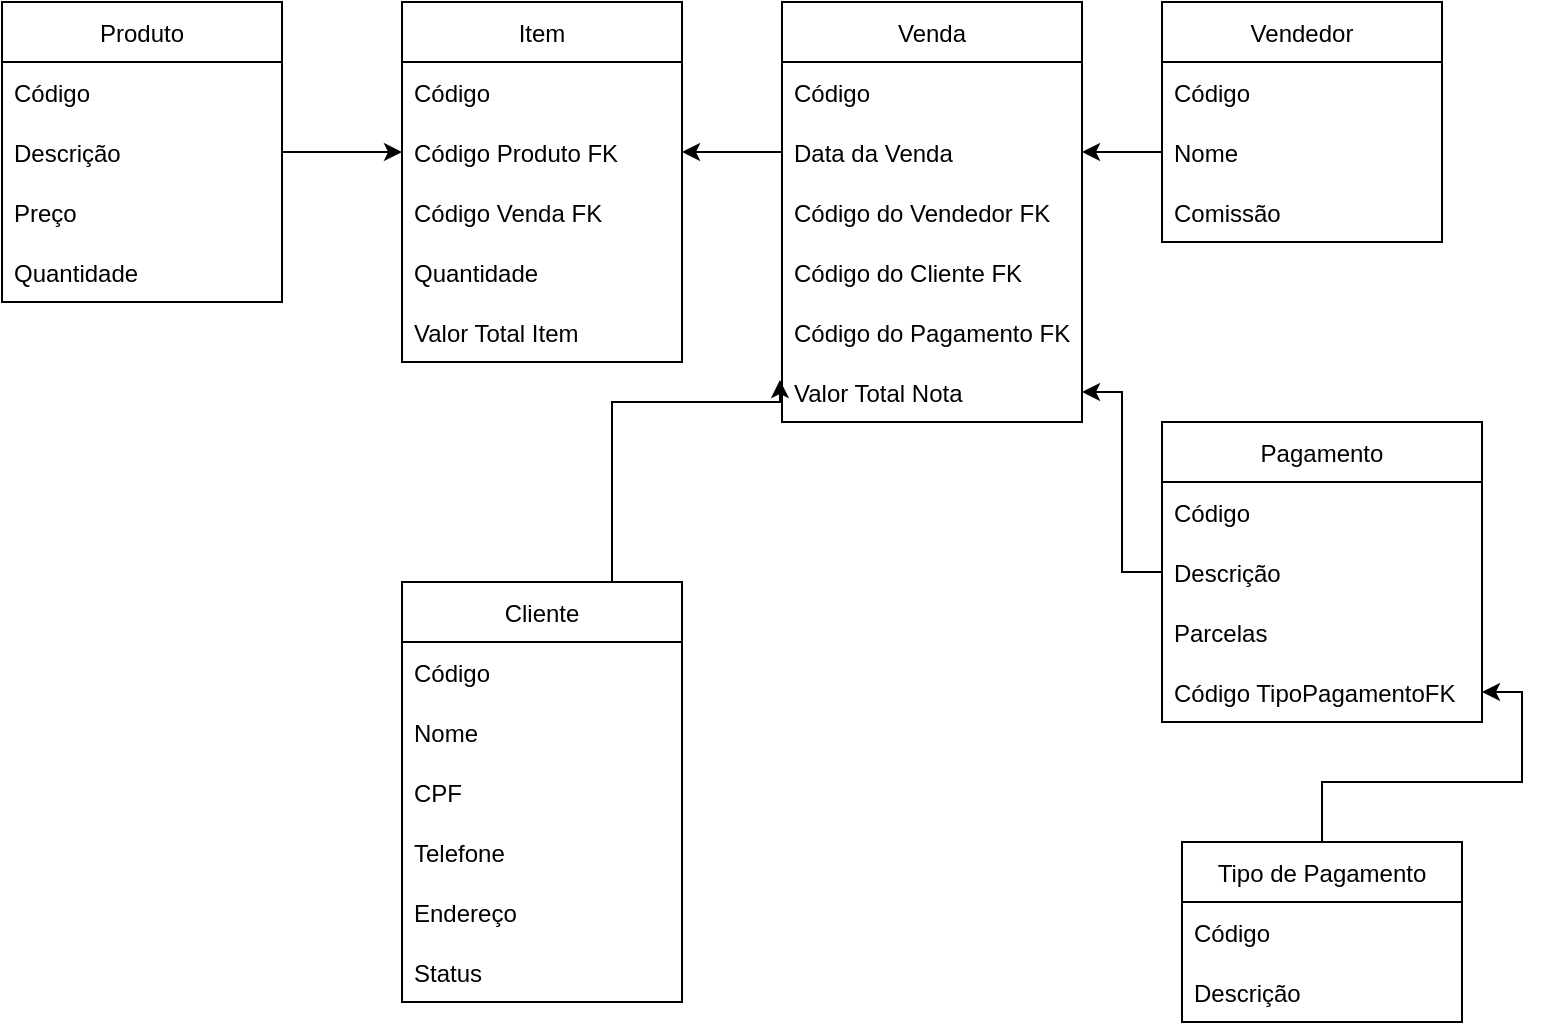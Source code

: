 <mxfile version="20.5.1" type="device"><diagram id="C5RBs43oDa-KdzZeNtuy" name="Page-1"><mxGraphModel dx="868" dy="460" grid="1" gridSize="10" guides="1" tooltips="1" connect="1" arrows="1" fold="1" page="1" pageScale="1" pageWidth="827" pageHeight="1169" math="0" shadow="0"><root><mxCell id="WIyWlLk6GJQsqaUBKTNV-0"/><mxCell id="WIyWlLk6GJQsqaUBKTNV-1" parent="WIyWlLk6GJQsqaUBKTNV-0"/><mxCell id="A4d2KgcTHWYC8jyv5xMC-0" value="Produto" style="swimlane;fontStyle=0;childLayout=stackLayout;horizontal=1;startSize=30;horizontalStack=0;resizeParent=1;resizeParentMax=0;resizeLast=0;collapsible=1;marginBottom=0;" vertex="1" parent="WIyWlLk6GJQsqaUBKTNV-1"><mxGeometry x="40" y="200" width="140" height="150" as="geometry"/></mxCell><mxCell id="A4d2KgcTHWYC8jyv5xMC-1" value="Código" style="text;strokeColor=none;fillColor=none;align=left;verticalAlign=middle;spacingLeft=4;spacingRight=4;overflow=hidden;points=[[0,0.5],[1,0.5]];portConstraint=eastwest;rotatable=0;" vertex="1" parent="A4d2KgcTHWYC8jyv5xMC-0"><mxGeometry y="30" width="140" height="30" as="geometry"/></mxCell><mxCell id="A4d2KgcTHWYC8jyv5xMC-2" value="Descrição" style="text;strokeColor=none;fillColor=none;align=left;verticalAlign=middle;spacingLeft=4;spacingRight=4;overflow=hidden;points=[[0,0.5],[1,0.5]];portConstraint=eastwest;rotatable=0;" vertex="1" parent="A4d2KgcTHWYC8jyv5xMC-0"><mxGeometry y="60" width="140" height="30" as="geometry"/></mxCell><mxCell id="A4d2KgcTHWYC8jyv5xMC-3" value="Preço" style="text;strokeColor=none;fillColor=none;align=left;verticalAlign=middle;spacingLeft=4;spacingRight=4;overflow=hidden;points=[[0,0.5],[1,0.5]];portConstraint=eastwest;rotatable=0;" vertex="1" parent="A4d2KgcTHWYC8jyv5xMC-0"><mxGeometry y="90" width="140" height="30" as="geometry"/></mxCell><mxCell id="A4d2KgcTHWYC8jyv5xMC-50" value="Quantidade" style="text;strokeColor=none;fillColor=none;align=left;verticalAlign=middle;spacingLeft=4;spacingRight=4;overflow=hidden;points=[[0,0.5],[1,0.5]];portConstraint=eastwest;rotatable=0;" vertex="1" parent="A4d2KgcTHWYC8jyv5xMC-0"><mxGeometry y="120" width="140" height="30" as="geometry"/></mxCell><mxCell id="A4d2KgcTHWYC8jyv5xMC-61" style="edgeStyle=orthogonalEdgeStyle;rounded=0;orthogonalLoop=1;jettySize=auto;html=1;exitX=0.75;exitY=0;exitDx=0;exitDy=0;entryX=-0.007;entryY=0.3;entryDx=0;entryDy=0;entryPerimeter=0;" edge="1" parent="WIyWlLk6GJQsqaUBKTNV-1" source="A4d2KgcTHWYC8jyv5xMC-4" target="A4d2KgcTHWYC8jyv5xMC-56"><mxGeometry relative="1" as="geometry"><Array as="points"><mxPoint x="345" y="400"/><mxPoint x="429" y="400"/></Array></mxGeometry></mxCell><mxCell id="A4d2KgcTHWYC8jyv5xMC-4" value="Cliente" style="swimlane;fontStyle=0;childLayout=stackLayout;horizontal=1;startSize=30;horizontalStack=0;resizeParent=1;resizeParentMax=0;resizeLast=0;collapsible=1;marginBottom=0;" vertex="1" parent="WIyWlLk6GJQsqaUBKTNV-1"><mxGeometry x="240" y="490" width="140" height="210" as="geometry"/></mxCell><mxCell id="A4d2KgcTHWYC8jyv5xMC-5" value="Código" style="text;strokeColor=none;fillColor=none;align=left;verticalAlign=middle;spacingLeft=4;spacingRight=4;overflow=hidden;points=[[0,0.5],[1,0.5]];portConstraint=eastwest;rotatable=0;" vertex="1" parent="A4d2KgcTHWYC8jyv5xMC-4"><mxGeometry y="30" width="140" height="30" as="geometry"/></mxCell><mxCell id="A4d2KgcTHWYC8jyv5xMC-6" value="Nome" style="text;strokeColor=none;fillColor=none;align=left;verticalAlign=middle;spacingLeft=4;spacingRight=4;overflow=hidden;points=[[0,0.5],[1,0.5]];portConstraint=eastwest;rotatable=0;" vertex="1" parent="A4d2KgcTHWYC8jyv5xMC-4"><mxGeometry y="60" width="140" height="30" as="geometry"/></mxCell><mxCell id="A4d2KgcTHWYC8jyv5xMC-7" value="CPF" style="text;strokeColor=none;fillColor=none;align=left;verticalAlign=middle;spacingLeft=4;spacingRight=4;overflow=hidden;points=[[0,0.5],[1,0.5]];portConstraint=eastwest;rotatable=0;" vertex="1" parent="A4d2KgcTHWYC8jyv5xMC-4"><mxGeometry y="90" width="140" height="30" as="geometry"/></mxCell><mxCell id="A4d2KgcTHWYC8jyv5xMC-47" value="Telefone" style="text;strokeColor=none;fillColor=none;align=left;verticalAlign=middle;spacingLeft=4;spacingRight=4;overflow=hidden;points=[[0,0.5],[1,0.5]];portConstraint=eastwest;rotatable=0;" vertex="1" parent="A4d2KgcTHWYC8jyv5xMC-4"><mxGeometry y="120" width="140" height="30" as="geometry"/></mxCell><mxCell id="A4d2KgcTHWYC8jyv5xMC-48" value="Endereço" style="text;strokeColor=none;fillColor=none;align=left;verticalAlign=middle;spacingLeft=4;spacingRight=4;overflow=hidden;points=[[0,0.5],[1,0.5]];portConstraint=eastwest;rotatable=0;" vertex="1" parent="A4d2KgcTHWYC8jyv5xMC-4"><mxGeometry y="150" width="140" height="30" as="geometry"/></mxCell><mxCell id="A4d2KgcTHWYC8jyv5xMC-49" value="Status" style="text;strokeColor=none;fillColor=none;align=left;verticalAlign=middle;spacingLeft=4;spacingRight=4;overflow=hidden;points=[[0,0.5],[1,0.5]];portConstraint=eastwest;rotatable=0;" vertex="1" parent="A4d2KgcTHWYC8jyv5xMC-4"><mxGeometry y="180" width="140" height="30" as="geometry"/></mxCell><mxCell id="A4d2KgcTHWYC8jyv5xMC-8" value="Venda" style="swimlane;fontStyle=0;childLayout=stackLayout;horizontal=1;startSize=30;horizontalStack=0;resizeParent=1;resizeParentMax=0;resizeLast=0;collapsible=1;marginBottom=0;" vertex="1" parent="WIyWlLk6GJQsqaUBKTNV-1"><mxGeometry x="430" y="200" width="150" height="210" as="geometry"/></mxCell><mxCell id="A4d2KgcTHWYC8jyv5xMC-9" value="Código" style="text;strokeColor=none;fillColor=none;align=left;verticalAlign=middle;spacingLeft=4;spacingRight=4;overflow=hidden;points=[[0,0.5],[1,0.5]];portConstraint=eastwest;rotatable=0;" vertex="1" parent="A4d2KgcTHWYC8jyv5xMC-8"><mxGeometry y="30" width="150" height="30" as="geometry"/></mxCell><mxCell id="A4d2KgcTHWYC8jyv5xMC-10" value="Data da Venda" style="text;strokeColor=none;fillColor=none;align=left;verticalAlign=middle;spacingLeft=4;spacingRight=4;overflow=hidden;points=[[0,0.5],[1,0.5]];portConstraint=eastwest;rotatable=0;" vertex="1" parent="A4d2KgcTHWYC8jyv5xMC-8"><mxGeometry y="60" width="150" height="30" as="geometry"/></mxCell><mxCell id="A4d2KgcTHWYC8jyv5xMC-11" value="Código do Vendedor FK" style="text;strokeColor=none;fillColor=none;align=left;verticalAlign=middle;spacingLeft=4;spacingRight=4;overflow=hidden;points=[[0,0.5],[1,0.5]];portConstraint=eastwest;rotatable=0;" vertex="1" parent="A4d2KgcTHWYC8jyv5xMC-8"><mxGeometry y="90" width="150" height="30" as="geometry"/></mxCell><mxCell id="A4d2KgcTHWYC8jyv5xMC-54" value="Código do Cliente FK" style="text;strokeColor=none;fillColor=none;align=left;verticalAlign=middle;spacingLeft=4;spacingRight=4;overflow=hidden;points=[[0,0.5],[1,0.5]];portConstraint=eastwest;rotatable=0;" vertex="1" parent="A4d2KgcTHWYC8jyv5xMC-8"><mxGeometry y="120" width="150" height="30" as="geometry"/></mxCell><mxCell id="A4d2KgcTHWYC8jyv5xMC-55" value="Código do Pagamento FK" style="text;strokeColor=none;fillColor=none;align=left;verticalAlign=middle;spacingLeft=4;spacingRight=4;overflow=hidden;points=[[0,0.5],[1,0.5]];portConstraint=eastwest;rotatable=0;" vertex="1" parent="A4d2KgcTHWYC8jyv5xMC-8"><mxGeometry y="150" width="150" height="30" as="geometry"/></mxCell><mxCell id="A4d2KgcTHWYC8jyv5xMC-56" value="Valor Total Nota" style="text;strokeColor=none;fillColor=none;align=left;verticalAlign=middle;spacingLeft=4;spacingRight=4;overflow=hidden;points=[[0,0.5],[1,0.5]];portConstraint=eastwest;rotatable=0;" vertex="1" parent="A4d2KgcTHWYC8jyv5xMC-8"><mxGeometry y="180" width="150" height="30" as="geometry"/></mxCell><mxCell id="A4d2KgcTHWYC8jyv5xMC-14" value="Item" style="swimlane;fontStyle=0;childLayout=stackLayout;horizontal=1;startSize=30;horizontalStack=0;resizeParent=1;resizeParentMax=0;resizeLast=0;collapsible=1;marginBottom=0;" vertex="1" parent="WIyWlLk6GJQsqaUBKTNV-1"><mxGeometry x="240" y="200" width="140" height="180" as="geometry"/></mxCell><mxCell id="A4d2KgcTHWYC8jyv5xMC-15" value="Código" style="text;strokeColor=none;fillColor=none;align=left;verticalAlign=middle;spacingLeft=4;spacingRight=4;overflow=hidden;points=[[0,0.5],[1,0.5]];portConstraint=eastwest;rotatable=0;" vertex="1" parent="A4d2KgcTHWYC8jyv5xMC-14"><mxGeometry y="30" width="140" height="30" as="geometry"/></mxCell><mxCell id="A4d2KgcTHWYC8jyv5xMC-16" value="Código Produto FK" style="text;strokeColor=none;fillColor=none;align=left;verticalAlign=middle;spacingLeft=4;spacingRight=4;overflow=hidden;points=[[0,0.5],[1,0.5]];portConstraint=eastwest;rotatable=0;" vertex="1" parent="A4d2KgcTHWYC8jyv5xMC-14"><mxGeometry y="60" width="140" height="30" as="geometry"/></mxCell><mxCell id="A4d2KgcTHWYC8jyv5xMC-17" value="Código Venda FK" style="text;strokeColor=none;fillColor=none;align=left;verticalAlign=middle;spacingLeft=4;spacingRight=4;overflow=hidden;points=[[0,0.5],[1,0.5]];portConstraint=eastwest;rotatable=0;" vertex="1" parent="A4d2KgcTHWYC8jyv5xMC-14"><mxGeometry y="90" width="140" height="30" as="geometry"/></mxCell><mxCell id="A4d2KgcTHWYC8jyv5xMC-52" value="Quantidade" style="text;strokeColor=none;fillColor=none;align=left;verticalAlign=middle;spacingLeft=4;spacingRight=4;overflow=hidden;points=[[0,0.5],[1,0.5]];portConstraint=eastwest;rotatable=0;" vertex="1" parent="A4d2KgcTHWYC8jyv5xMC-14"><mxGeometry y="120" width="140" height="30" as="geometry"/></mxCell><mxCell id="A4d2KgcTHWYC8jyv5xMC-53" value="Valor Total Item" style="text;strokeColor=none;fillColor=none;align=left;verticalAlign=middle;spacingLeft=4;spacingRight=4;overflow=hidden;points=[[0,0.5],[1,0.5]];portConstraint=eastwest;rotatable=0;" vertex="1" parent="A4d2KgcTHWYC8jyv5xMC-14"><mxGeometry y="150" width="140" height="30" as="geometry"/></mxCell><mxCell id="A4d2KgcTHWYC8jyv5xMC-25" value="Vendedor" style="swimlane;fontStyle=0;childLayout=stackLayout;horizontal=1;startSize=30;horizontalStack=0;resizeParent=1;resizeParentMax=0;resizeLast=0;collapsible=1;marginBottom=0;" vertex="1" parent="WIyWlLk6GJQsqaUBKTNV-1"><mxGeometry x="620" y="200" width="140" height="120" as="geometry"/></mxCell><mxCell id="A4d2KgcTHWYC8jyv5xMC-26" value="Código" style="text;strokeColor=none;fillColor=none;align=left;verticalAlign=middle;spacingLeft=4;spacingRight=4;overflow=hidden;points=[[0,0.5],[1,0.5]];portConstraint=eastwest;rotatable=0;" vertex="1" parent="A4d2KgcTHWYC8jyv5xMC-25"><mxGeometry y="30" width="140" height="30" as="geometry"/></mxCell><mxCell id="A4d2KgcTHWYC8jyv5xMC-27" value="Nome" style="text;strokeColor=none;fillColor=none;align=left;verticalAlign=middle;spacingLeft=4;spacingRight=4;overflow=hidden;points=[[0,0.5],[1,0.5]];portConstraint=eastwest;rotatable=0;" vertex="1" parent="A4d2KgcTHWYC8jyv5xMC-25"><mxGeometry y="60" width="140" height="30" as="geometry"/></mxCell><mxCell id="A4d2KgcTHWYC8jyv5xMC-28" value="Comissão" style="text;strokeColor=none;fillColor=none;align=left;verticalAlign=middle;spacingLeft=4;spacingRight=4;overflow=hidden;points=[[0,0.5],[1,0.5]];portConstraint=eastwest;rotatable=0;" vertex="1" parent="A4d2KgcTHWYC8jyv5xMC-25"><mxGeometry y="90" width="140" height="30" as="geometry"/></mxCell><mxCell id="A4d2KgcTHWYC8jyv5xMC-32" style="edgeStyle=orthogonalEdgeStyle;rounded=0;orthogonalLoop=1;jettySize=auto;html=1;exitX=0;exitY=0.5;exitDx=0;exitDy=0;entryX=1;entryY=0.5;entryDx=0;entryDy=0;" edge="1" parent="WIyWlLk6GJQsqaUBKTNV-1" source="A4d2KgcTHWYC8jyv5xMC-27" target="A4d2KgcTHWYC8jyv5xMC-10"><mxGeometry relative="1" as="geometry"/></mxCell><mxCell id="A4d2KgcTHWYC8jyv5xMC-33" style="edgeStyle=orthogonalEdgeStyle;rounded=0;orthogonalLoop=1;jettySize=auto;html=1;exitX=0;exitY=0.5;exitDx=0;exitDy=0;entryX=1;entryY=0.5;entryDx=0;entryDy=0;" edge="1" parent="WIyWlLk6GJQsqaUBKTNV-1" source="A4d2KgcTHWYC8jyv5xMC-10" target="A4d2KgcTHWYC8jyv5xMC-16"><mxGeometry relative="1" as="geometry"/></mxCell><mxCell id="A4d2KgcTHWYC8jyv5xMC-34" style="edgeStyle=orthogonalEdgeStyle;rounded=0;orthogonalLoop=1;jettySize=auto;html=1;exitX=1;exitY=0.5;exitDx=0;exitDy=0;entryX=0;entryY=0.5;entryDx=0;entryDy=0;" edge="1" parent="WIyWlLk6GJQsqaUBKTNV-1" source="A4d2KgcTHWYC8jyv5xMC-2" target="A4d2KgcTHWYC8jyv5xMC-16"><mxGeometry relative="1" as="geometry"/></mxCell><mxCell id="A4d2KgcTHWYC8jyv5xMC-37" value="Pagamento" style="swimlane;fontStyle=0;childLayout=stackLayout;horizontal=1;startSize=30;horizontalStack=0;resizeParent=1;resizeParentMax=0;resizeLast=0;collapsible=1;marginBottom=0;" vertex="1" parent="WIyWlLk6GJQsqaUBKTNV-1"><mxGeometry x="620" y="410" width="160" height="150" as="geometry"/></mxCell><mxCell id="A4d2KgcTHWYC8jyv5xMC-38" value="Código" style="text;strokeColor=none;fillColor=none;align=left;verticalAlign=middle;spacingLeft=4;spacingRight=4;overflow=hidden;points=[[0,0.5],[1,0.5]];portConstraint=eastwest;rotatable=0;" vertex="1" parent="A4d2KgcTHWYC8jyv5xMC-37"><mxGeometry y="30" width="160" height="30" as="geometry"/></mxCell><mxCell id="A4d2KgcTHWYC8jyv5xMC-39" value="Descrição" style="text;strokeColor=none;fillColor=none;align=left;verticalAlign=middle;spacingLeft=4;spacingRight=4;overflow=hidden;points=[[0,0.5],[1,0.5]];portConstraint=eastwest;rotatable=0;" vertex="1" parent="A4d2KgcTHWYC8jyv5xMC-37"><mxGeometry y="60" width="160" height="30" as="geometry"/></mxCell><mxCell id="A4d2KgcTHWYC8jyv5xMC-40" value="Parcelas" style="text;strokeColor=none;fillColor=none;align=left;verticalAlign=middle;spacingLeft=4;spacingRight=4;overflow=hidden;points=[[0,0.5],[1,0.5]];portConstraint=eastwest;rotatable=0;" vertex="1" parent="A4d2KgcTHWYC8jyv5xMC-37"><mxGeometry y="90" width="160" height="30" as="geometry"/></mxCell><mxCell id="A4d2KgcTHWYC8jyv5xMC-57" value="Código TipoPagamentoFK" style="text;strokeColor=none;fillColor=none;align=left;verticalAlign=middle;spacingLeft=4;spacingRight=4;overflow=hidden;points=[[0,0.5],[1,0.5]];portConstraint=eastwest;rotatable=0;" vertex="1" parent="A4d2KgcTHWYC8jyv5xMC-37"><mxGeometry y="120" width="160" height="30" as="geometry"/></mxCell><mxCell id="A4d2KgcTHWYC8jyv5xMC-62" style="edgeStyle=orthogonalEdgeStyle;rounded=0;orthogonalLoop=1;jettySize=auto;html=1;exitX=0.5;exitY=0;exitDx=0;exitDy=0;entryX=1;entryY=0.5;entryDx=0;entryDy=0;" edge="1" parent="WIyWlLk6GJQsqaUBKTNV-1" source="A4d2KgcTHWYC8jyv5xMC-41" target="A4d2KgcTHWYC8jyv5xMC-57"><mxGeometry relative="1" as="geometry"/></mxCell><mxCell id="A4d2KgcTHWYC8jyv5xMC-41" value="Tipo de Pagamento" style="swimlane;fontStyle=0;childLayout=stackLayout;horizontal=1;startSize=30;horizontalStack=0;resizeParent=1;resizeParentMax=0;resizeLast=0;collapsible=1;marginBottom=0;" vertex="1" parent="WIyWlLk6GJQsqaUBKTNV-1"><mxGeometry x="630" y="620" width="140" height="90" as="geometry"/></mxCell><mxCell id="A4d2KgcTHWYC8jyv5xMC-42" value="Código" style="text;strokeColor=none;fillColor=none;align=left;verticalAlign=middle;spacingLeft=4;spacingRight=4;overflow=hidden;points=[[0,0.5],[1,0.5]];portConstraint=eastwest;rotatable=0;" vertex="1" parent="A4d2KgcTHWYC8jyv5xMC-41"><mxGeometry y="30" width="140" height="30" as="geometry"/></mxCell><mxCell id="A4d2KgcTHWYC8jyv5xMC-43" value="Descrição" style="text;strokeColor=none;fillColor=none;align=left;verticalAlign=middle;spacingLeft=4;spacingRight=4;overflow=hidden;points=[[0,0.5],[1,0.5]];portConstraint=eastwest;rotatable=0;" vertex="1" parent="A4d2KgcTHWYC8jyv5xMC-41"><mxGeometry y="60" width="140" height="30" as="geometry"/></mxCell><mxCell id="A4d2KgcTHWYC8jyv5xMC-60" style="edgeStyle=orthogonalEdgeStyle;rounded=0;orthogonalLoop=1;jettySize=auto;html=1;exitX=0;exitY=0.5;exitDx=0;exitDy=0;" edge="1" parent="WIyWlLk6GJQsqaUBKTNV-1" source="A4d2KgcTHWYC8jyv5xMC-39" target="A4d2KgcTHWYC8jyv5xMC-56"><mxGeometry relative="1" as="geometry"/></mxCell></root></mxGraphModel></diagram></mxfile>